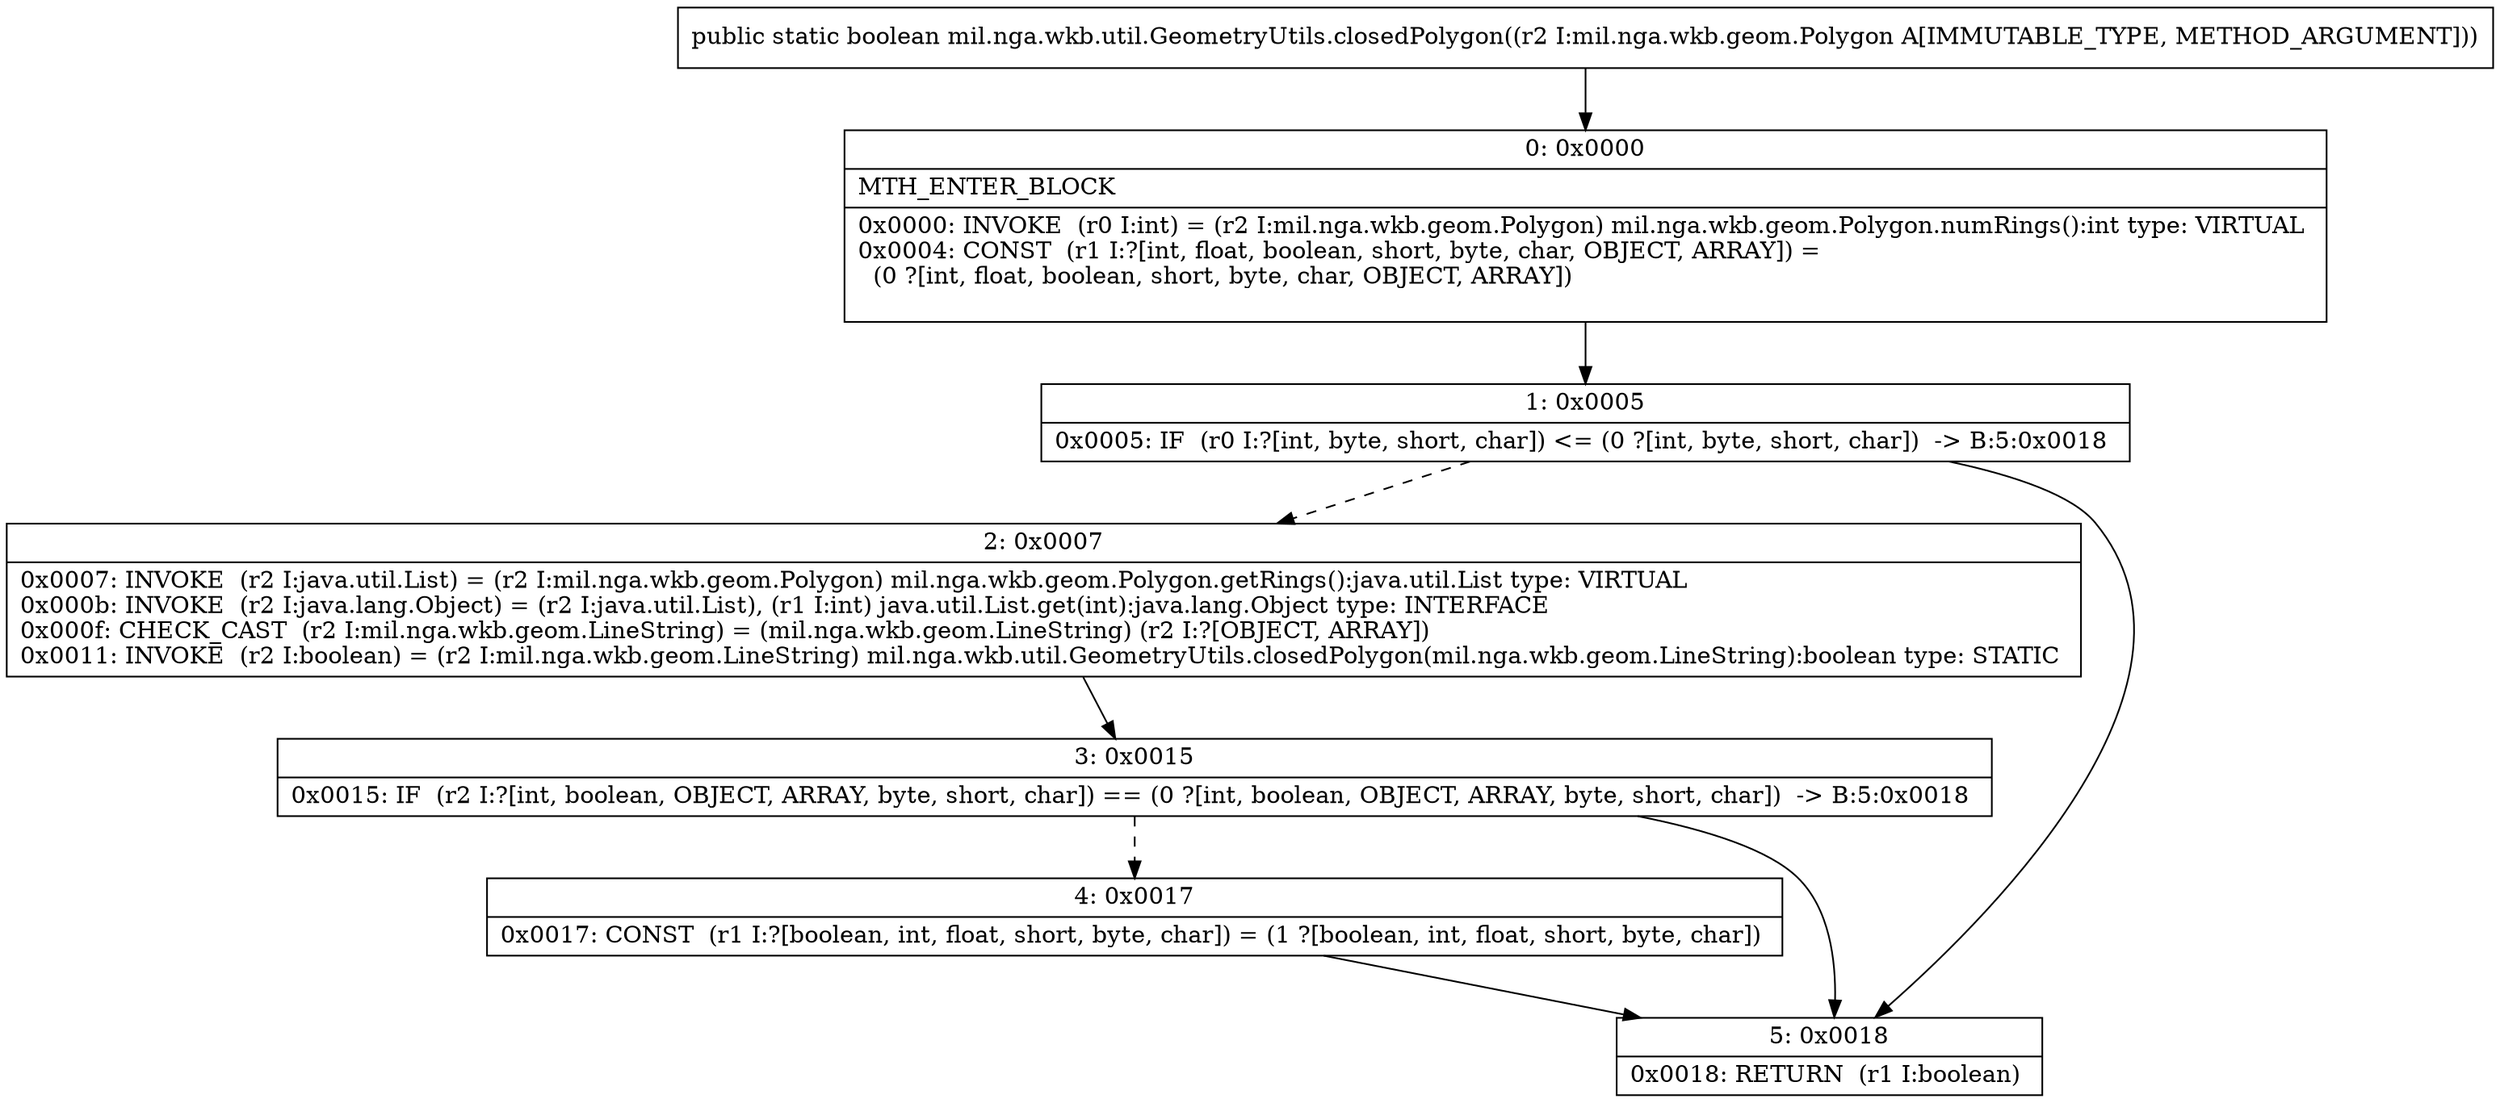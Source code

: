 digraph "CFG formil.nga.wkb.util.GeometryUtils.closedPolygon(Lmil\/nga\/wkb\/geom\/Polygon;)Z" {
Node_0 [shape=record,label="{0\:\ 0x0000|MTH_ENTER_BLOCK\l|0x0000: INVOKE  (r0 I:int) = (r2 I:mil.nga.wkb.geom.Polygon) mil.nga.wkb.geom.Polygon.numRings():int type: VIRTUAL \l0x0004: CONST  (r1 I:?[int, float, boolean, short, byte, char, OBJECT, ARRAY]) = \l  (0 ?[int, float, boolean, short, byte, char, OBJECT, ARRAY])\l \l}"];
Node_1 [shape=record,label="{1\:\ 0x0005|0x0005: IF  (r0 I:?[int, byte, short, char]) \<= (0 ?[int, byte, short, char])  \-\> B:5:0x0018 \l}"];
Node_2 [shape=record,label="{2\:\ 0x0007|0x0007: INVOKE  (r2 I:java.util.List) = (r2 I:mil.nga.wkb.geom.Polygon) mil.nga.wkb.geom.Polygon.getRings():java.util.List type: VIRTUAL \l0x000b: INVOKE  (r2 I:java.lang.Object) = (r2 I:java.util.List), (r1 I:int) java.util.List.get(int):java.lang.Object type: INTERFACE \l0x000f: CHECK_CAST  (r2 I:mil.nga.wkb.geom.LineString) = (mil.nga.wkb.geom.LineString) (r2 I:?[OBJECT, ARRAY]) \l0x0011: INVOKE  (r2 I:boolean) = (r2 I:mil.nga.wkb.geom.LineString) mil.nga.wkb.util.GeometryUtils.closedPolygon(mil.nga.wkb.geom.LineString):boolean type: STATIC \l}"];
Node_3 [shape=record,label="{3\:\ 0x0015|0x0015: IF  (r2 I:?[int, boolean, OBJECT, ARRAY, byte, short, char]) == (0 ?[int, boolean, OBJECT, ARRAY, byte, short, char])  \-\> B:5:0x0018 \l}"];
Node_4 [shape=record,label="{4\:\ 0x0017|0x0017: CONST  (r1 I:?[boolean, int, float, short, byte, char]) = (1 ?[boolean, int, float, short, byte, char]) \l}"];
Node_5 [shape=record,label="{5\:\ 0x0018|0x0018: RETURN  (r1 I:boolean) \l}"];
MethodNode[shape=record,label="{public static boolean mil.nga.wkb.util.GeometryUtils.closedPolygon((r2 I:mil.nga.wkb.geom.Polygon A[IMMUTABLE_TYPE, METHOD_ARGUMENT])) }"];
MethodNode -> Node_0;
Node_0 -> Node_1;
Node_1 -> Node_2[style=dashed];
Node_1 -> Node_5;
Node_2 -> Node_3;
Node_3 -> Node_4[style=dashed];
Node_3 -> Node_5;
Node_4 -> Node_5;
}

